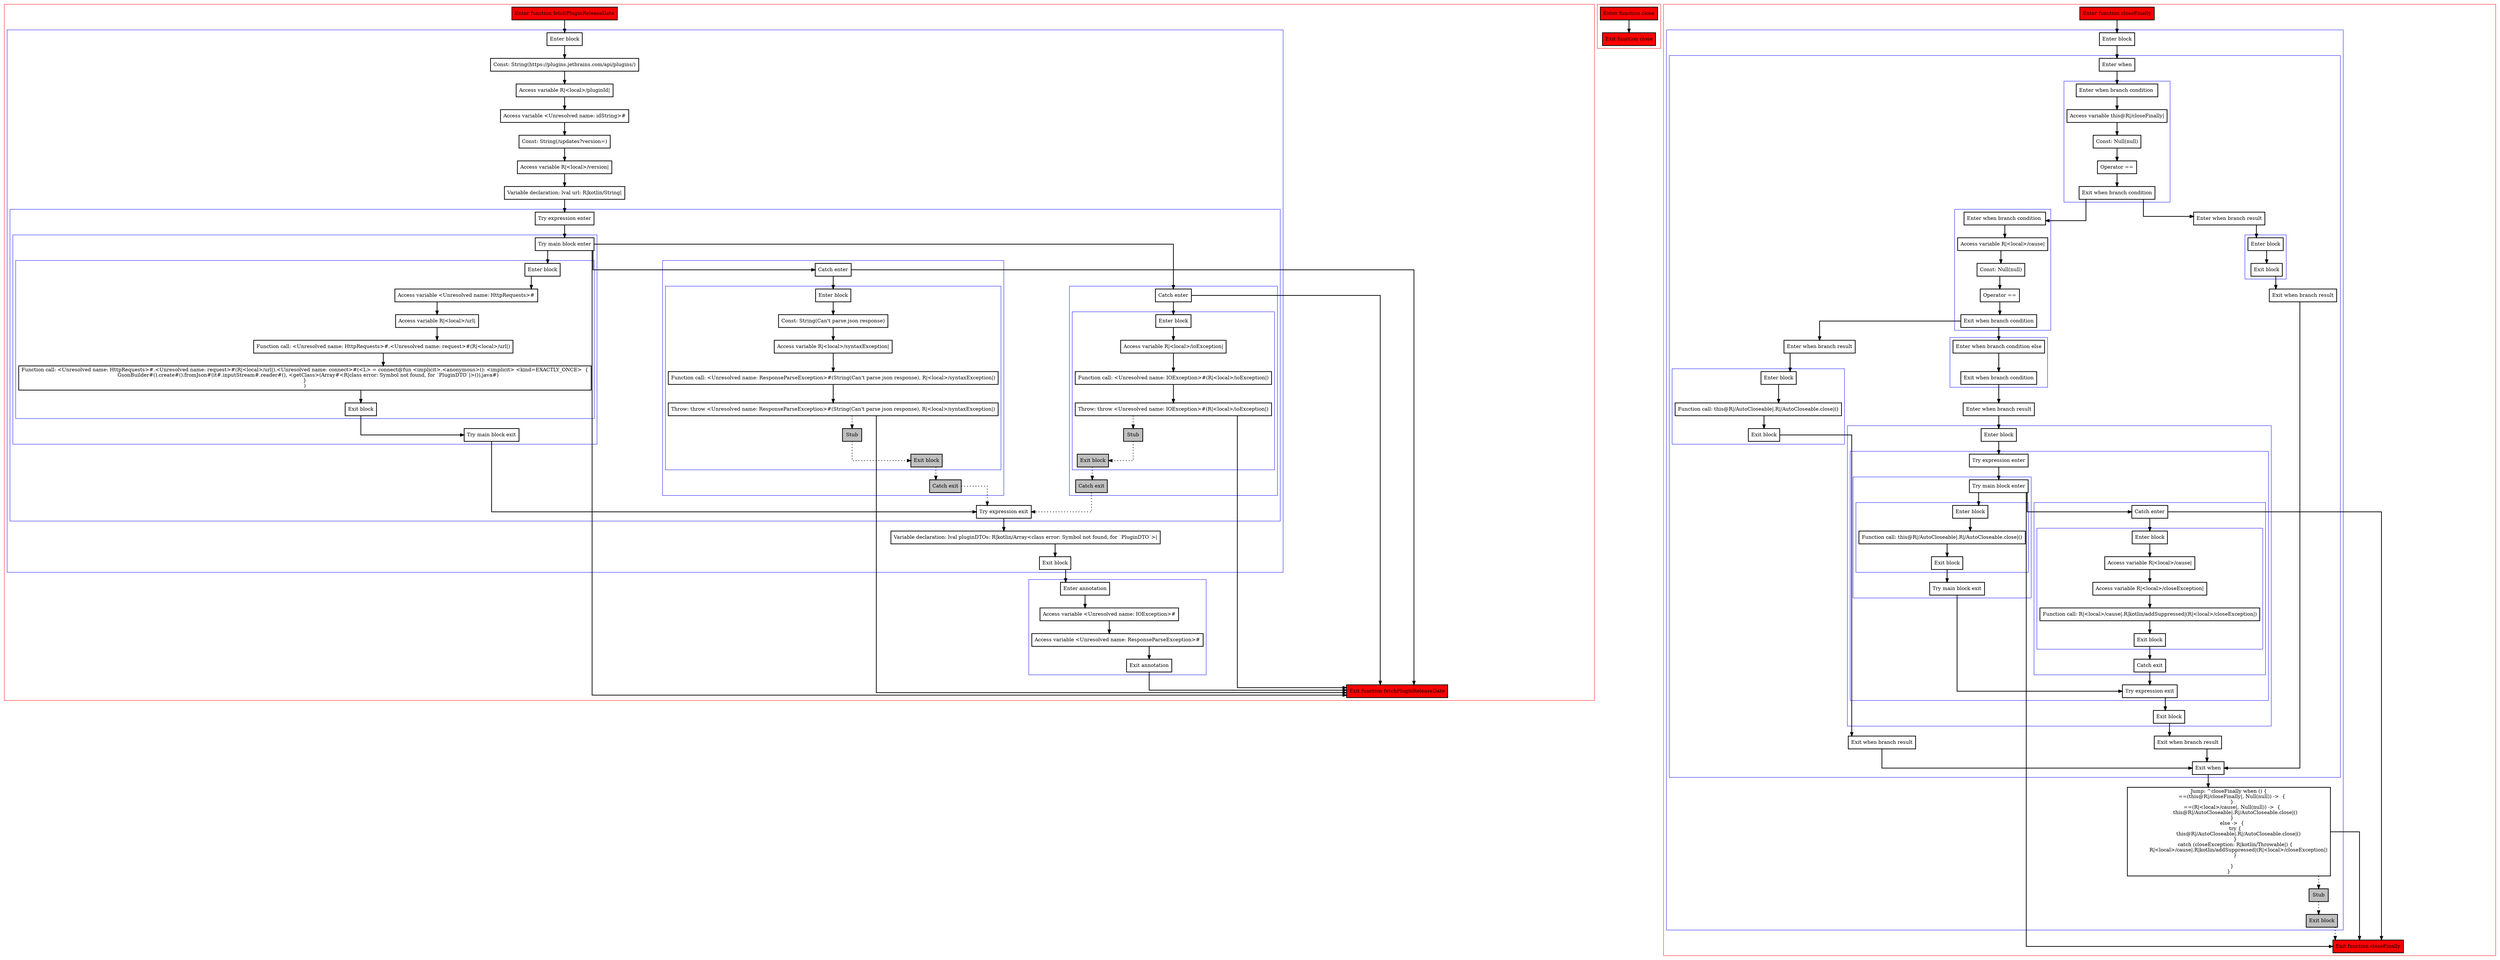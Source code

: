 digraph complex_kt {
  graph [splines=ortho nodesep=3]
  node [shape=box penwidth=2]
  edge [penwidth=2]

  subgraph cluster_0 {
    color=red
    0 [label="Enter function fetchPluginReleaseDate" style="filled" fillcolor=red];
    subgraph cluster_1 {
      color=blue
      1 [label="Enter block"];
      2 [label="Const: String(https://plugins.jetbrains.com/api/plugins/)"];
      3 [label="Access variable R|<local>/pluginId|"];
      4 [label="Access variable <Unresolved name: idString>#"];
      5 [label="Const: String(/updates?version=)"];
      6 [label="Access variable R|<local>/version|"];
      7 [label="Variable declaration: lval url: R|kotlin/String|"];
      subgraph cluster_2 {
        color=blue
        8 [label="Try expression enter"];
        subgraph cluster_3 {
          color=blue
          9 [label="Try main block enter"];
          subgraph cluster_4 {
            color=blue
            10 [label="Enter block"];
            11 [label="Access variable <Unresolved name: HttpRequests>#"];
            12 [label="Access variable R|<local>/url|"];
            13 [label="Function call: <Unresolved name: HttpRequests>#.<Unresolved name: request>#(R|<local>/url|)"];
            14 [label="Function call: <Unresolved name: HttpRequests>#.<Unresolved name: request>#(R|<local>/url|).<Unresolved name: connect>#(<L> = connect@fun <implicit>.<anonymous>(): <implicit> <kind=EXACTLY_ONCE>  {
    GsonBuilder#().create#().fromJson#(it#.inputStream#.reader#(), <getClass>(Array#<R|class error: Symbol not found, for `PluginDTO`|>()).java#)
}
)"];
            15 [label="Exit block"];
          }
          16 [label="Try main block exit"];
        }
        subgraph cluster_5 {
          color=blue
          17 [label="Catch enter"];
          subgraph cluster_6 {
            color=blue
            18 [label="Enter block"];
            19 [label="Const: String(Can't parse json response)"];
            20 [label="Access variable R|<local>/syntaxException|"];
            21 [label="Function call: <Unresolved name: ResponseParseException>#(String(Can't parse json response), R|<local>/syntaxException|)"];
            22 [label="Throw: throw <Unresolved name: ResponseParseException>#(String(Can't parse json response), R|<local>/syntaxException|)"];
            23 [label="Stub" style="filled" fillcolor=gray];
            24 [label="Exit block" style="filled" fillcolor=gray];
          }
          25 [label="Catch exit" style="filled" fillcolor=gray];
        }
        subgraph cluster_7 {
          color=blue
          26 [label="Catch enter"];
          subgraph cluster_8 {
            color=blue
            27 [label="Enter block"];
            28 [label="Access variable R|<local>/ioException|"];
            29 [label="Function call: <Unresolved name: IOException>#(R|<local>/ioException|)"];
            30 [label="Throw: throw <Unresolved name: IOException>#(R|<local>/ioException|)"];
            31 [label="Stub" style="filled" fillcolor=gray];
            32 [label="Exit block" style="filled" fillcolor=gray];
          }
          33 [label="Catch exit" style="filled" fillcolor=gray];
        }
        34 [label="Try expression exit"];
      }
      35 [label="Variable declaration: lval pluginDTOs: R|kotlin/Array<class error: Symbol not found, for `PluginDTO`>|"];
      36 [label="Exit block"];
    }
    subgraph cluster_9 {
      color=blue
      37 [label="Enter annotation"];
      38 [label="Access variable <Unresolved name: IOException>#"];
      39 [label="Access variable <Unresolved name: ResponseParseException>#"];
      40 [label="Exit annotation"];
    }
    41 [label="Exit function fetchPluginReleaseDate" style="filled" fillcolor=red];
  }

  0 -> {1};
  1 -> {2};
  2 -> {3};
  3 -> {4};
  4 -> {5};
  5 -> {6};
  6 -> {7};
  7 -> {8};
  8 -> {9};
  9 -> {41 26 17 10};
  10 -> {11};
  11 -> {12};
  12 -> {13};
  13 -> {14};
  14 -> {15};
  15 -> {16};
  16 -> {34};
  17 -> {41 18};
  18 -> {19};
  19 -> {20};
  20 -> {21};
  21 -> {22};
  22 -> {41};
  22 -> {23} [style=dotted];
  23 -> {24} [style=dotted];
  24 -> {25} [style=dotted];
  25 -> {34} [style=dotted];
  26 -> {41 27};
  27 -> {28};
  28 -> {29};
  29 -> {30};
  30 -> {41};
  30 -> {31} [style=dotted];
  31 -> {32} [style=dotted];
  32 -> {33} [style=dotted];
  33 -> {34} [style=dotted];
  34 -> {35};
  35 -> {36};
  36 -> {37};
  37 -> {38};
  38 -> {39};
  39 -> {40};
  40 -> {41};

  subgraph cluster_10 {
    color=red
    42 [label="Enter function close" style="filled" fillcolor=red];
    43 [label="Exit function close" style="filled" fillcolor=red];
  }

  42 -> {43};

  subgraph cluster_11 {
    color=red
    44 [label="Enter function closeFinally" style="filled" fillcolor=red];
    subgraph cluster_12 {
      color=blue
      45 [label="Enter block"];
      subgraph cluster_13 {
        color=blue
        46 [label="Enter when"];
        subgraph cluster_14 {
          color=blue
          47 [label="Enter when branch condition "];
          48 [label="Access variable this@R|/closeFinally|"];
          49 [label="Const: Null(null)"];
          50 [label="Operator =="];
          51 [label="Exit when branch condition"];
        }
        subgraph cluster_15 {
          color=blue
          52 [label="Enter when branch condition "];
          53 [label="Access variable R|<local>/cause|"];
          54 [label="Const: Null(null)"];
          55 [label="Operator =="];
          56 [label="Exit when branch condition"];
        }
        subgraph cluster_16 {
          color=blue
          57 [label="Enter when branch condition else"];
          58 [label="Exit when branch condition"];
        }
        59 [label="Enter when branch result"];
        subgraph cluster_17 {
          color=blue
          60 [label="Enter block"];
          subgraph cluster_18 {
            color=blue
            61 [label="Try expression enter"];
            subgraph cluster_19 {
              color=blue
              62 [label="Try main block enter"];
              subgraph cluster_20 {
                color=blue
                63 [label="Enter block"];
                64 [label="Function call: this@R|/AutoCloseable|.R|/AutoCloseable.close|()"];
                65 [label="Exit block"];
              }
              66 [label="Try main block exit"];
            }
            subgraph cluster_21 {
              color=blue
              67 [label="Catch enter"];
              subgraph cluster_22 {
                color=blue
                68 [label="Enter block"];
                69 [label="Access variable R|<local>/cause|"];
                70 [label="Access variable R|<local>/closeException|"];
                71 [label="Function call: R|<local>/cause|.R|kotlin/addSuppressed|(R|<local>/closeException|)"];
                72 [label="Exit block"];
              }
              73 [label="Catch exit"];
            }
            74 [label="Try expression exit"];
          }
          75 [label="Exit block"];
        }
        76 [label="Exit when branch result"];
        77 [label="Enter when branch result"];
        subgraph cluster_23 {
          color=blue
          78 [label="Enter block"];
          79 [label="Function call: this@R|/AutoCloseable|.R|/AutoCloseable.close|()"];
          80 [label="Exit block"];
        }
        81 [label="Exit when branch result"];
        82 [label="Enter when branch result"];
        subgraph cluster_24 {
          color=blue
          83 [label="Enter block"];
          84 [label="Exit block"];
        }
        85 [label="Exit when branch result"];
        86 [label="Exit when"];
      }
      87 [label="Jump: ^closeFinally when () {
    ==(this@R|/closeFinally|, Null(null)) ->  {
    }
    ==(R|<local>/cause|, Null(null)) ->  {
        this@R|/AutoCloseable|.R|/AutoCloseable.close|()
    }
    else ->  {
        try {
            this@R|/AutoCloseable|.R|/AutoCloseable.close|()
        }
        catch (closeException: R|kotlin/Throwable|) {
            R|<local>/cause|.R|kotlin/addSuppressed|(R|<local>/closeException|)
        }

    }
}
"];
      88 [label="Stub" style="filled" fillcolor=gray];
      89 [label="Exit block" style="filled" fillcolor=gray];
    }
    90 [label="Exit function closeFinally" style="filled" fillcolor=red];
  }

  44 -> {45};
  45 -> {46};
  46 -> {47};
  47 -> {48};
  48 -> {49};
  49 -> {50};
  50 -> {51};
  51 -> {82 52};
  52 -> {53};
  53 -> {54};
  54 -> {55};
  55 -> {56};
  56 -> {77 57};
  57 -> {58};
  58 -> {59};
  59 -> {60};
  60 -> {61};
  61 -> {62};
  62 -> {90 67 63};
  63 -> {64};
  64 -> {65};
  65 -> {66};
  66 -> {74};
  67 -> {90 68};
  68 -> {69};
  69 -> {70};
  70 -> {71};
  71 -> {72};
  72 -> {73};
  73 -> {74};
  74 -> {75};
  75 -> {76};
  76 -> {86};
  77 -> {78};
  78 -> {79};
  79 -> {80};
  80 -> {81};
  81 -> {86};
  82 -> {83};
  83 -> {84};
  84 -> {85};
  85 -> {86};
  86 -> {87};
  87 -> {90};
  87 -> {88} [style=dotted];
  88 -> {89} [style=dotted];
  89 -> {90} [style=dotted];

}
